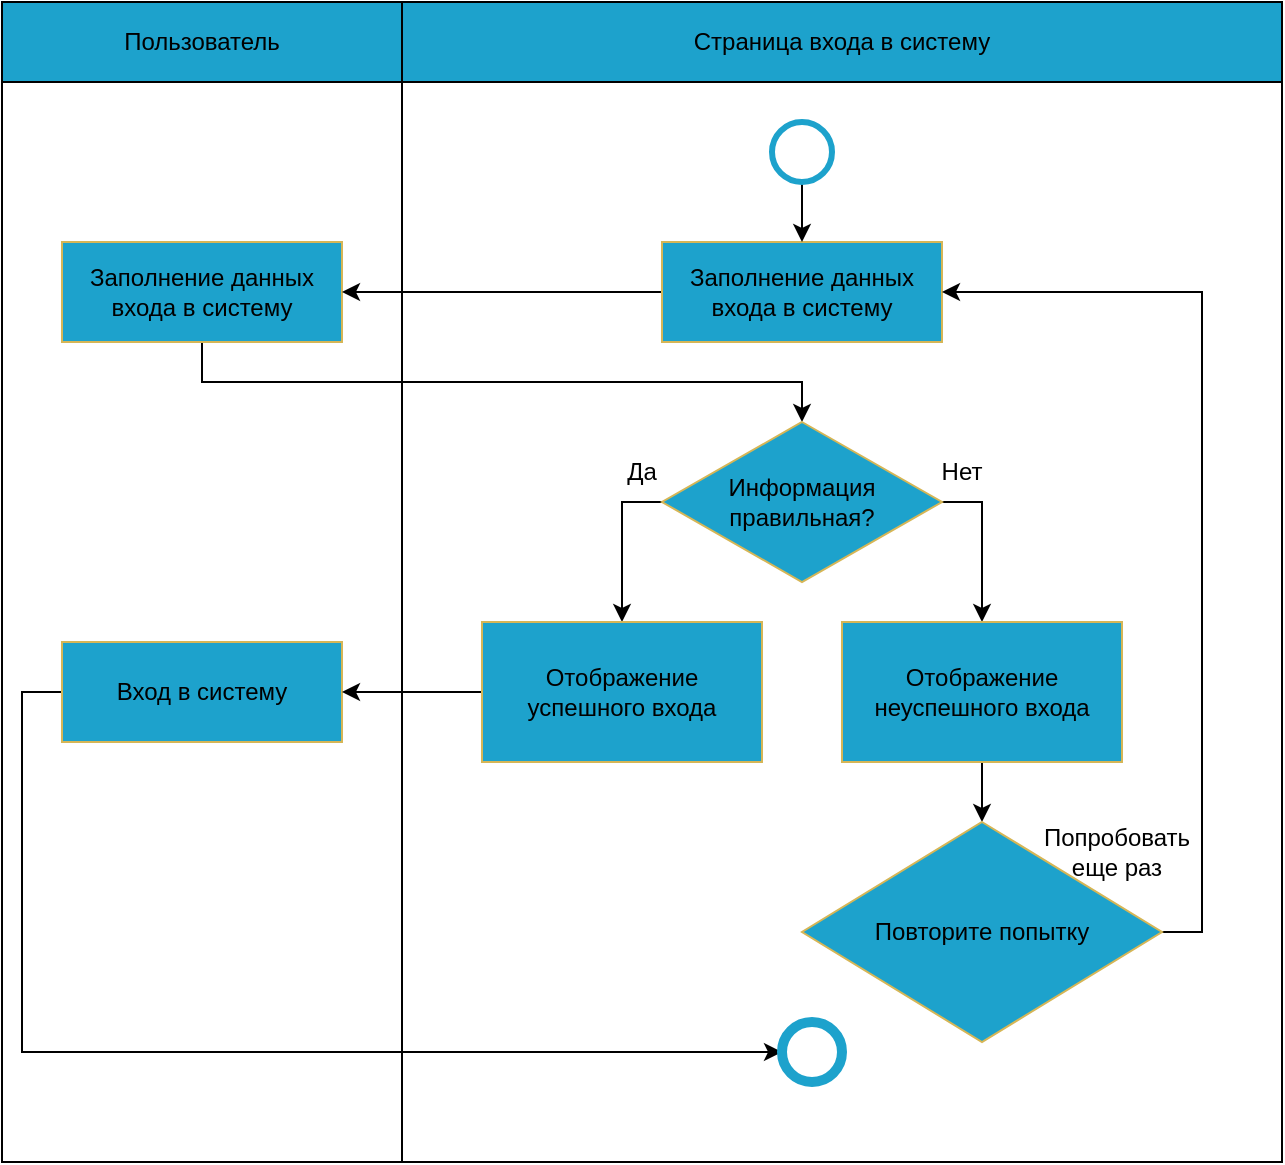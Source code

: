 <mxfile version="20.3.6" type="device"><diagram name="Страница — 1" id="7c3Ymg2PZnINsC73n4sG"><mxGraphModel dx="1345" dy="568" grid="0" gridSize="10" guides="1" tooltips="1" connect="1" arrows="1" fold="1" page="1" pageScale="1" pageWidth="827" pageHeight="1169" math="0" shadow="0"><root><mxCell id="0"/><mxCell id="1" parent="0"/><mxCell id="YhldX-NWvYAp-PxMgZYD-5" value="Пользователь" style="rounded=0;whiteSpace=wrap;html=1;fillColor=#1da2cc;strokeColor=#000000;" parent="1" vertex="1"><mxGeometry x="160" y="40" width="200" height="40" as="geometry"/></mxCell><mxCell id="YhldX-NWvYAp-PxMgZYD-6" value="Страница входа в систему" style="rounded=0;whiteSpace=wrap;html=1;fillColor=#1da2cc;strokeColor=#000000;" parent="1" vertex="1"><mxGeometry x="360" y="40" width="440" height="40" as="geometry"/></mxCell><mxCell id="YhldX-NWvYAp-PxMgZYD-7" value="" style="rounded=0;whiteSpace=wrap;html=1;" parent="1" vertex="1"><mxGeometry x="160" y="80" width="200" height="540" as="geometry"/></mxCell><mxCell id="YhldX-NWvYAp-PxMgZYD-8" value="" style="rounded=0;whiteSpace=wrap;html=1;" parent="1" vertex="1"><mxGeometry x="360" y="80" width="440" height="540" as="geometry"/></mxCell><mxCell id="YhldX-NWvYAp-PxMgZYD-28" style="edgeStyle=orthogonalEdgeStyle;rounded=0;orthogonalLoop=1;jettySize=auto;html=1;exitX=0.5;exitY=1;exitDx=0;exitDy=0;entryX=0.5;entryY=0;entryDx=0;entryDy=0;" parent="1" source="YhldX-NWvYAp-PxMgZYD-9" target="YhldX-NWvYAp-PxMgZYD-17" edge="1"><mxGeometry relative="1" as="geometry"/></mxCell><mxCell id="YhldX-NWvYAp-PxMgZYD-9" value="&lt;div&gt;Заполнение данных входа в систему&lt;/div&gt;" style="rounded=0;whiteSpace=wrap;html=1;fillColor=#1da2cc;strokeColor=#d6b656;" parent="1" vertex="1"><mxGeometry x="190" y="160" width="140" height="50" as="geometry"/></mxCell><mxCell id="YhldX-NWvYAp-PxMgZYD-37" style="edgeStyle=orthogonalEdgeStyle;rounded=0;orthogonalLoop=1;jettySize=auto;html=1;exitX=0;exitY=0.5;exitDx=0;exitDy=0;entryX=0;entryY=0.5;entryDx=0;entryDy=0;" parent="1" source="YhldX-NWvYAp-PxMgZYD-12" target="YhldX-NWvYAp-PxMgZYD-24" edge="1"><mxGeometry relative="1" as="geometry"/></mxCell><mxCell id="YhldX-NWvYAp-PxMgZYD-12" value="Вход в систему" style="rounded=0;whiteSpace=wrap;html=1;fillColor=#1da2cc;strokeColor=#d6b656;" parent="1" vertex="1"><mxGeometry x="190" y="360" width="140" height="50" as="geometry"/></mxCell><mxCell id="YhldX-NWvYAp-PxMgZYD-27" style="edgeStyle=orthogonalEdgeStyle;rounded=0;orthogonalLoop=1;jettySize=auto;html=1;exitX=0;exitY=0.5;exitDx=0;exitDy=0;entryX=1;entryY=0.5;entryDx=0;entryDy=0;" parent="1" source="YhldX-NWvYAp-PxMgZYD-14" target="YhldX-NWvYAp-PxMgZYD-9" edge="1"><mxGeometry relative="1" as="geometry"/></mxCell><mxCell id="YhldX-NWvYAp-PxMgZYD-14" value="&lt;div&gt;Заполнение данных входа в систему&lt;/div&gt;" style="rounded=0;whiteSpace=wrap;html=1;fillColor=#1da2cc;strokeColor=#d6b656;" parent="1" vertex="1"><mxGeometry x="490" y="160" width="140" height="50" as="geometry"/></mxCell><mxCell id="YhldX-NWvYAp-PxMgZYD-26" value="" style="edgeStyle=orthogonalEdgeStyle;rounded=0;orthogonalLoop=1;jettySize=auto;html=1;" parent="1" source="YhldX-NWvYAp-PxMgZYD-15" target="YhldX-NWvYAp-PxMgZYD-14" edge="1"><mxGeometry relative="1" as="geometry"/></mxCell><mxCell id="YhldX-NWvYAp-PxMgZYD-15" value="" style="ellipse;whiteSpace=wrap;html=1;fillColor=#FFFFFF;strokeColor=#1da2cc;strokeWidth=3;" parent="1" vertex="1"><mxGeometry x="545" y="100" width="30" height="30" as="geometry"/></mxCell><mxCell id="YhldX-NWvYAp-PxMgZYD-29" style="edgeStyle=orthogonalEdgeStyle;rounded=0;orthogonalLoop=1;jettySize=auto;html=1;exitX=0;exitY=0.5;exitDx=0;exitDy=0;entryX=0.5;entryY=0;entryDx=0;entryDy=0;" parent="1" source="YhldX-NWvYAp-PxMgZYD-17" target="YhldX-NWvYAp-PxMgZYD-19" edge="1"><mxGeometry relative="1" as="geometry"/></mxCell><mxCell id="YhldX-NWvYAp-PxMgZYD-30" style="edgeStyle=orthogonalEdgeStyle;rounded=0;orthogonalLoop=1;jettySize=auto;html=1;exitX=1;exitY=0.5;exitDx=0;exitDy=0;entryX=0.5;entryY=0;entryDx=0;entryDy=0;" parent="1" source="YhldX-NWvYAp-PxMgZYD-17" target="YhldX-NWvYAp-PxMgZYD-20" edge="1"><mxGeometry relative="1" as="geometry"/></mxCell><mxCell id="YhldX-NWvYAp-PxMgZYD-17" value="&lt;div&gt;Информация правильная?&lt;/div&gt;" style="rhombus;whiteSpace=wrap;html=1;fillColor=#1da2cc;strokeColor=#d6b656;" parent="1" vertex="1"><mxGeometry x="490" y="250" width="140" height="80" as="geometry"/></mxCell><mxCell id="YhldX-NWvYAp-PxMgZYD-34" value="" style="edgeStyle=orthogonalEdgeStyle;rounded=0;orthogonalLoop=1;jettySize=auto;html=1;" parent="1" source="YhldX-NWvYAp-PxMgZYD-19" target="YhldX-NWvYAp-PxMgZYD-12" edge="1"><mxGeometry relative="1" as="geometry"/></mxCell><mxCell id="YhldX-NWvYAp-PxMgZYD-19" value="Отображение успешного входа" style="rounded=0;whiteSpace=wrap;html=1;fillColor=#1da2cc;strokeColor=#d6b656;" parent="1" vertex="1"><mxGeometry x="400" y="350" width="140" height="70" as="geometry"/></mxCell><mxCell id="YhldX-NWvYAp-PxMgZYD-31" value="" style="edgeStyle=orthogonalEdgeStyle;rounded=0;orthogonalLoop=1;jettySize=auto;html=1;" parent="1" source="YhldX-NWvYAp-PxMgZYD-20" target="YhldX-NWvYAp-PxMgZYD-21" edge="1"><mxGeometry relative="1" as="geometry"/></mxCell><mxCell id="YhldX-NWvYAp-PxMgZYD-20" value="&lt;div&gt;Отображение неуспешного входа&lt;/div&gt;" style="rounded=0;whiteSpace=wrap;html=1;fillColor=#1da2cc;strokeColor=#d6b656;" parent="1" vertex="1"><mxGeometry x="580" y="350" width="140" height="70" as="geometry"/></mxCell><mxCell id="YhldX-NWvYAp-PxMgZYD-32" style="edgeStyle=orthogonalEdgeStyle;rounded=0;orthogonalLoop=1;jettySize=auto;html=1;exitX=1;exitY=0.5;exitDx=0;exitDy=0;entryX=1;entryY=0.5;entryDx=0;entryDy=0;" parent="1" source="YhldX-NWvYAp-PxMgZYD-21" target="YhldX-NWvYAp-PxMgZYD-14" edge="1"><mxGeometry relative="1" as="geometry"/></mxCell><mxCell id="YhldX-NWvYAp-PxMgZYD-21" value="&lt;div&gt;Повторите попытку&lt;/div&gt;" style="rhombus;whiteSpace=wrap;html=1;fillColor=#1da2cc;strokeColor=#d6b656;" parent="1" vertex="1"><mxGeometry x="560" y="450" width="180" height="110" as="geometry"/></mxCell><mxCell id="YhldX-NWvYAp-PxMgZYD-24" value="" style="ellipse;whiteSpace=wrap;html=1;fillColor=#ffffff;strokeColor=#1da2cc;strokeWidth=5;" parent="1" vertex="1"><mxGeometry x="550" y="550" width="30" height="30" as="geometry"/></mxCell><mxCell id="YhldX-NWvYAp-PxMgZYD-38" value="Да" style="text;html=1;strokeColor=none;fillColor=none;align=center;verticalAlign=middle;whiteSpace=wrap;rounded=0;" parent="1" vertex="1"><mxGeometry x="450" y="260" width="60" height="30" as="geometry"/></mxCell><mxCell id="YhldX-NWvYAp-PxMgZYD-39" value="Нет" style="text;html=1;strokeColor=none;fillColor=none;align=center;verticalAlign=middle;whiteSpace=wrap;rounded=0;" parent="1" vertex="1"><mxGeometry x="610" y="260" width="60" height="30" as="geometry"/></mxCell><mxCell id="YhldX-NWvYAp-PxMgZYD-42" value="Попробовать еще раз" style="text;html=1;strokeColor=none;fillColor=none;align=center;verticalAlign=middle;whiteSpace=wrap;rounded=0;" parent="1" vertex="1"><mxGeometry x="670" y="450" width="95" height="30" as="geometry"/></mxCell></root></mxGraphModel></diagram></mxfile>